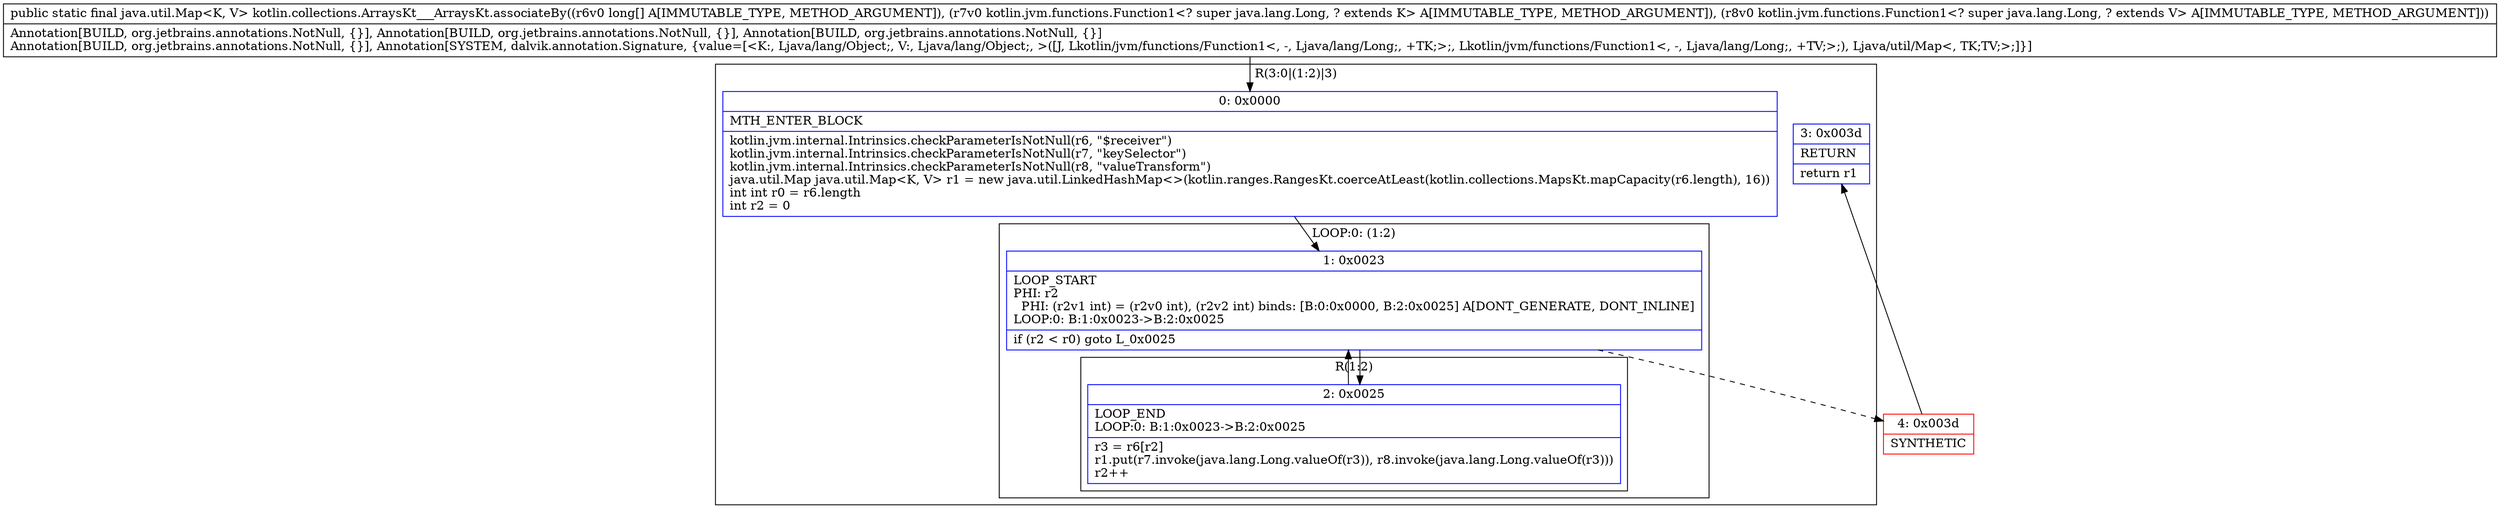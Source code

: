 digraph "CFG forkotlin.collections.ArraysKt___ArraysKt.associateBy([JLkotlin\/jvm\/functions\/Function1;Lkotlin\/jvm\/functions\/Function1;)Ljava\/util\/Map;" {
subgraph cluster_Region_954646919 {
label = "R(3:0|(1:2)|3)";
node [shape=record,color=blue];
Node_0 [shape=record,label="{0\:\ 0x0000|MTH_ENTER_BLOCK\l|kotlin.jvm.internal.Intrinsics.checkParameterIsNotNull(r6, \"$receiver\")\lkotlin.jvm.internal.Intrinsics.checkParameterIsNotNull(r7, \"keySelector\")\lkotlin.jvm.internal.Intrinsics.checkParameterIsNotNull(r8, \"valueTransform\")\ljava.util.Map java.util.Map\<K, V\> r1 = new java.util.LinkedHashMap\<\>(kotlin.ranges.RangesKt.coerceAtLeast(kotlin.collections.MapsKt.mapCapacity(r6.length), 16))\lint int r0 = r6.length\lint r2 = 0\l}"];
subgraph cluster_LoopRegion_1141466865 {
label = "LOOP:0: (1:2)";
node [shape=record,color=blue];
Node_1 [shape=record,label="{1\:\ 0x0023|LOOP_START\lPHI: r2 \l  PHI: (r2v1 int) = (r2v0 int), (r2v2 int) binds: [B:0:0x0000, B:2:0x0025] A[DONT_GENERATE, DONT_INLINE]\lLOOP:0: B:1:0x0023\-\>B:2:0x0025\l|if (r2 \< r0) goto L_0x0025\l}"];
subgraph cluster_Region_104303005 {
label = "R(1:2)";
node [shape=record,color=blue];
Node_2 [shape=record,label="{2\:\ 0x0025|LOOP_END\lLOOP:0: B:1:0x0023\-\>B:2:0x0025\l|r3 = r6[r2]\lr1.put(r7.invoke(java.lang.Long.valueOf(r3)), r8.invoke(java.lang.Long.valueOf(r3)))\lr2++\l}"];
}
}
Node_3 [shape=record,label="{3\:\ 0x003d|RETURN\l|return r1\l}"];
}
Node_4 [shape=record,color=red,label="{4\:\ 0x003d|SYNTHETIC\l}"];
MethodNode[shape=record,label="{public static final java.util.Map\<K, V\> kotlin.collections.ArraysKt___ArraysKt.associateBy((r6v0 long[] A[IMMUTABLE_TYPE, METHOD_ARGUMENT]), (r7v0 kotlin.jvm.functions.Function1\<? super java.lang.Long, ? extends K\> A[IMMUTABLE_TYPE, METHOD_ARGUMENT]), (r8v0 kotlin.jvm.functions.Function1\<? super java.lang.Long, ? extends V\> A[IMMUTABLE_TYPE, METHOD_ARGUMENT]))  | Annotation[BUILD, org.jetbrains.annotations.NotNull, \{\}], Annotation[BUILD, org.jetbrains.annotations.NotNull, \{\}], Annotation[BUILD, org.jetbrains.annotations.NotNull, \{\}]\lAnnotation[BUILD, org.jetbrains.annotations.NotNull, \{\}], Annotation[SYSTEM, dalvik.annotation.Signature, \{value=[\<K:, Ljava\/lang\/Object;, V:, Ljava\/lang\/Object;, \>([J, Lkotlin\/jvm\/functions\/Function1\<, \-, Ljava\/lang\/Long;, +TK;\>;, Lkotlin\/jvm\/functions\/Function1\<, \-, Ljava\/lang\/Long;, +TV;\>;), Ljava\/util\/Map\<, TK;TV;\>;]\}]\l}"];
MethodNode -> Node_0;
Node_0 -> Node_1;
Node_1 -> Node_2;
Node_1 -> Node_4[style=dashed];
Node_2 -> Node_1;
Node_4 -> Node_3;
}

